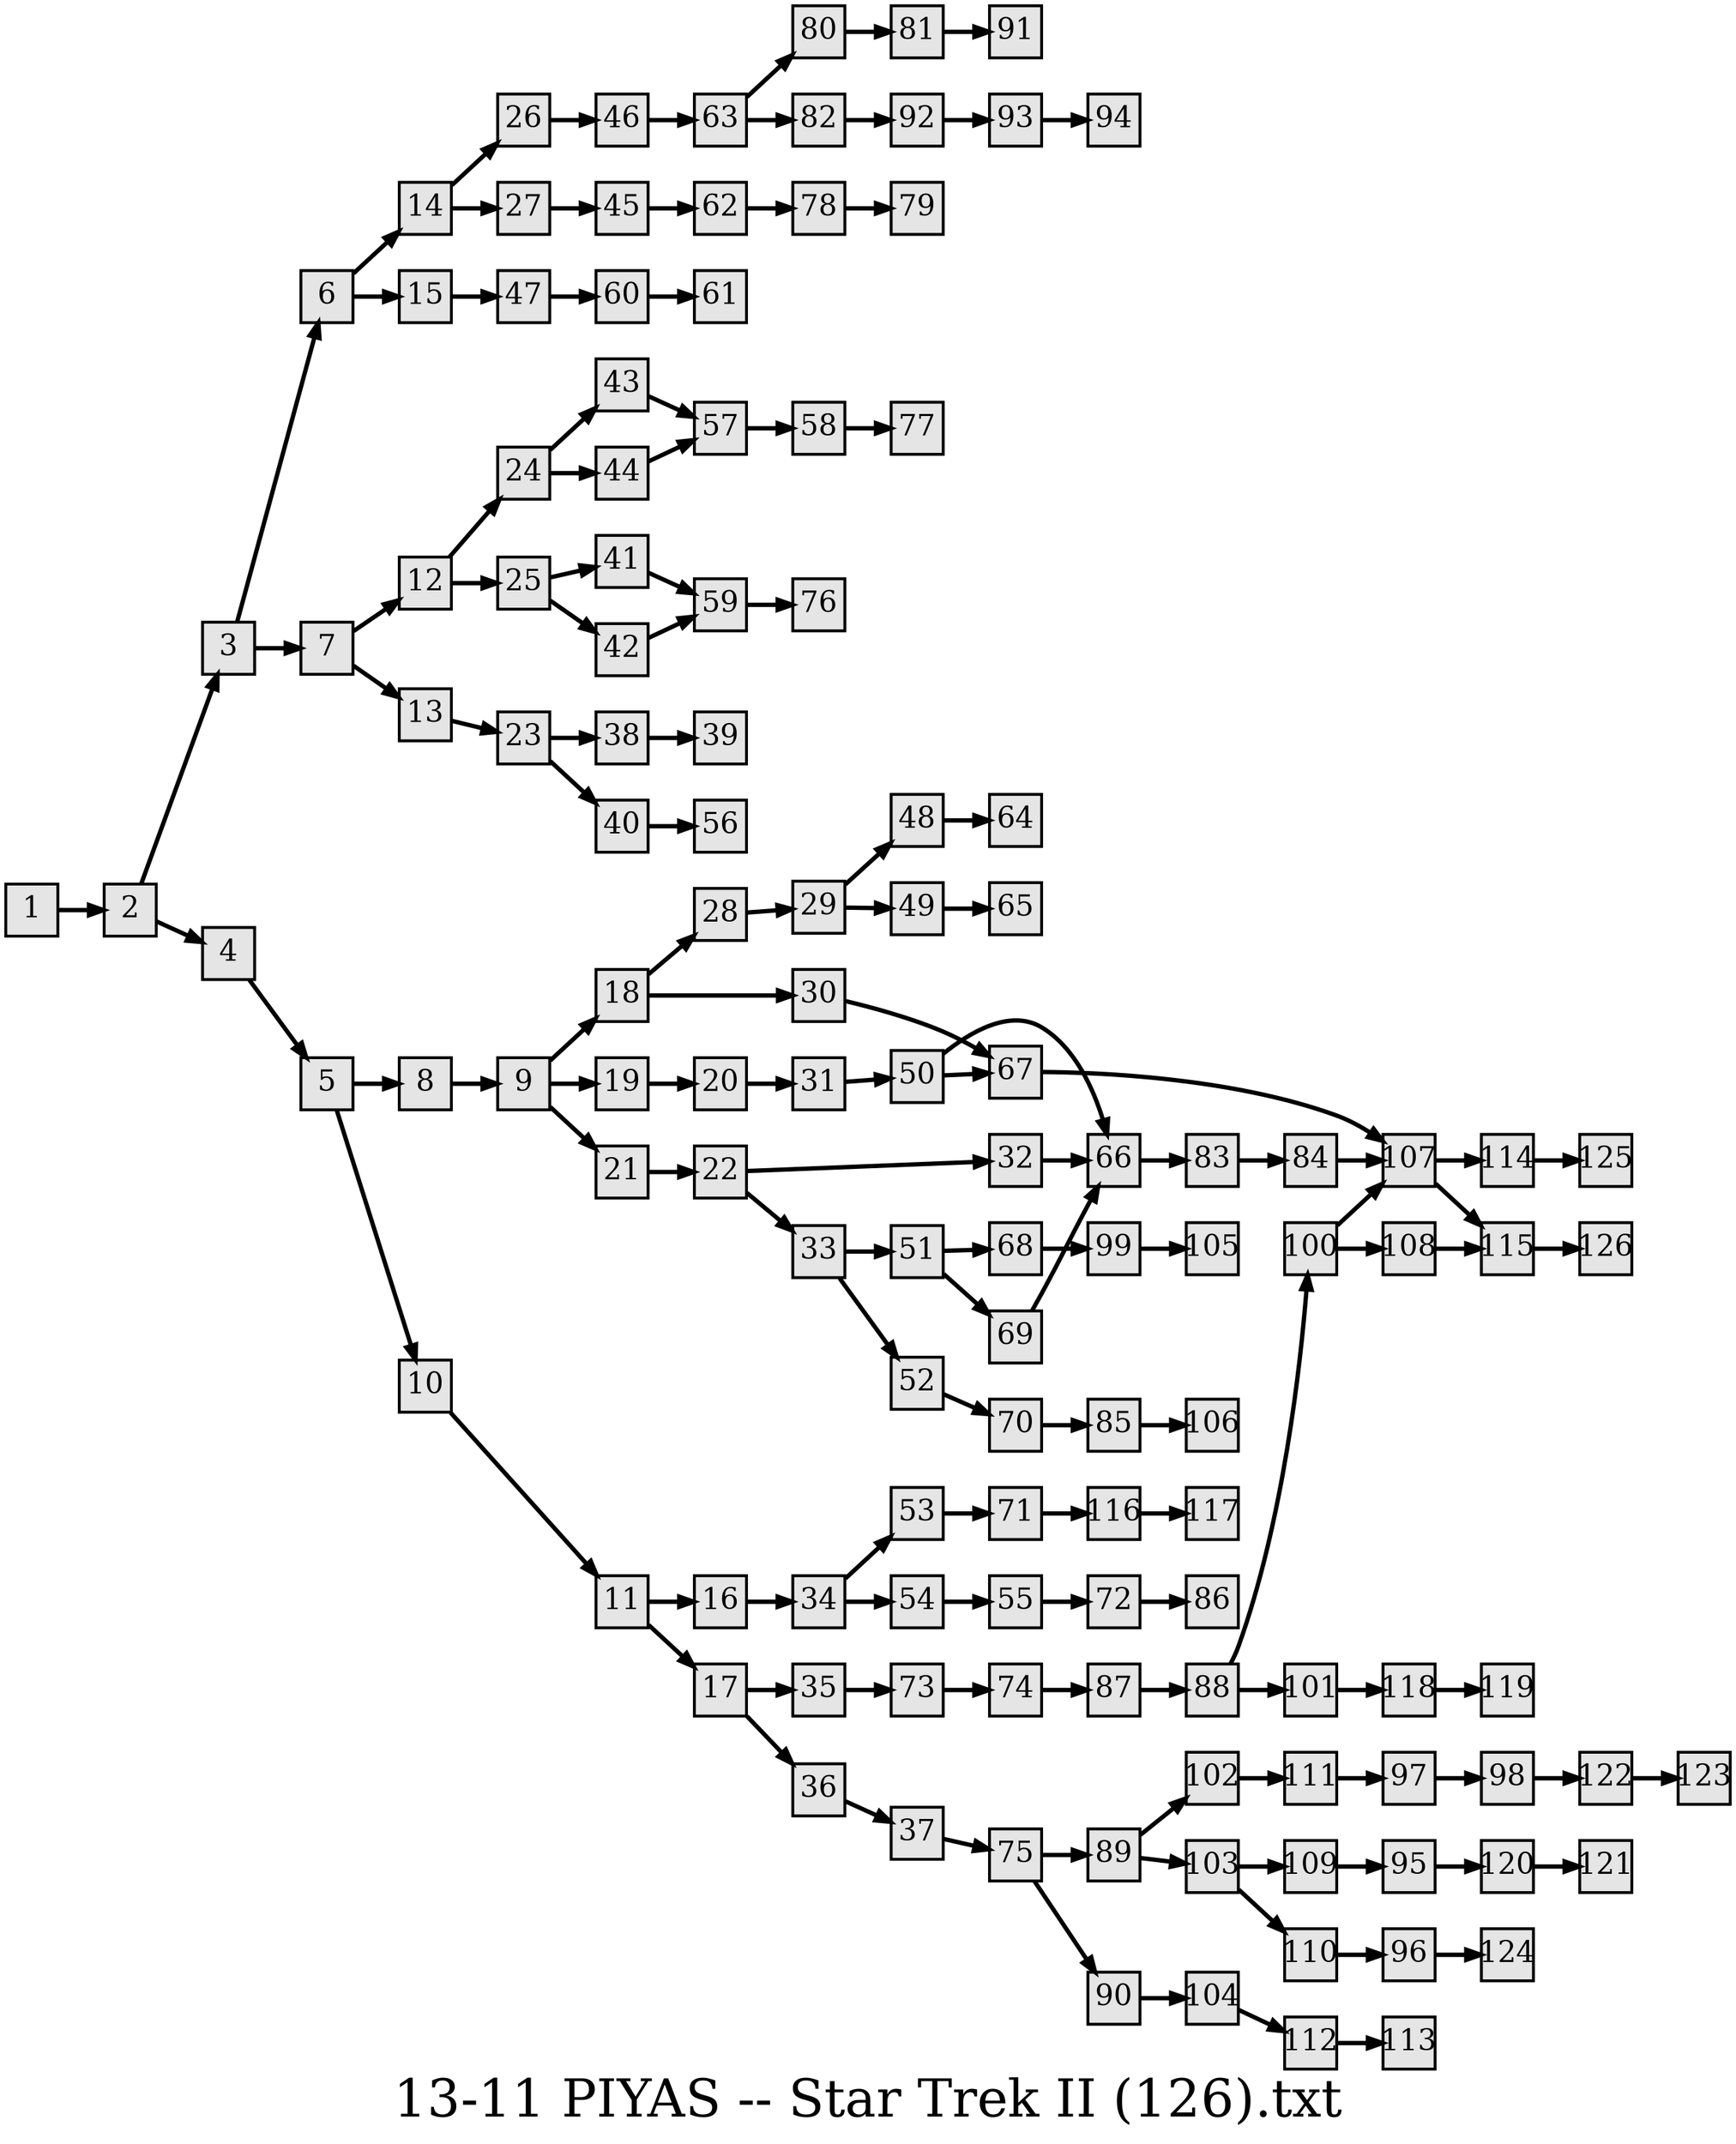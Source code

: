 digraph g{
  graph [ label="13-11 PIYAS -- Star Trek II (126).txt" rankdir=LR, ordering=out, fontsize=36, nodesep="0.35", ranksep="0.45"];
  node  [shape=rect, penwidth=2, fontsize=20, style=filled, fillcolor=grey90, margin="0,0", labelfloat=true, regular=true, fixedsize=true];
  edge  [labelfloat=true, penwidth=3, fontsize=12];
  1 -> 2;
  2 -> 3;
  2 -> 4;
  3 -> 6;
  3 -> 7;
  4 -> 5;
  5 -> 8;
  5 -> 10;
  6 -> 14;
  6 -> 15;
  7 -> 12;
  7 -> 13;
  8 -> 9;
  9 -> 18;
  9 -> 19;
  9 -> 21;
  10 -> 11;
  11 -> 16;
  11 -> 17;
  12 -> 24;
  12 -> 25;
  13 -> 23;
  14 -> 26;
  14 -> 27;
  15 -> 47;
  16 -> 34;
  17 -> 35;
  17 -> 36;
  18 -> 28;
  18 -> 30;
  19 -> 20;
  20 -> 31;
  21 -> 22;
  22 -> 32;
  22 -> 33;
  23 -> 38;
  23 -> 40;
  24 -> 43;
  24 -> 44;
  25 -> 41;
  25 -> 42;
  26 -> 46;
  27 -> 45;
  28 -> 29;
  29 -> 48;
  29 -> 49;
  30 -> 67;
  31 -> 50;
  32 -> 66;
  33 -> 51;
  33 -> 52;
  34 -> 53;
  34 -> 54;
  35 -> 73;
  36 -> 37;
  37 -> 75;
  38 -> 39;
  40 -> 56;
  41 -> 59;
  42 -> 59;
  43 -> 57;
  44 -> 57;
  45 -> 62;
  46 -> 63;
  47 -> 60;
  48 -> 64;
  49 -> 65;
  50 -> 66;
  50 -> 67;
  51 -> 68;
  51 -> 69;
  52 -> 70;
  53 -> 71;
  54 -> 55;
  55 -> 72;
  57 -> 58;
  58 -> 77;
  59 -> 76;
  60 -> 61;
  62 -> 78;
  63 -> 80;
  63 -> 82;
  66 -> 83;
  67 -> 107;
  68 -> 99;
  69 -> 66;
  70 -> 85;
  71 -> 116;
  72 -> 86;
  73 -> 74;
  74 -> 87;
  75 -> 89;
  75 -> 90;
  78 -> 79;
  80 -> 81;
  81 -> 91;
  82 -> 92;
  83 -> 84;
  84 -> 107;
  85 -> 106;
  87 -> 88;
  88 -> 100;
  88 -> 101;
  89 -> 102;
  89 -> 103;
  90 -> 104;
  92 -> 93;
  93 -> 94;
  95 -> 120;
  96 -> 124;
  97 -> 98;
  98 -> 122;
  99 -> 105;
  100 -> 107;
  100 -> 108;
  101 -> 118;
  102 -> 111;
  103 -> 109;
  103 -> 110;
  104 -> 112;
  107 -> 114;
  107 -> 115;
  108 -> 115;
  109 -> 95;
  110 -> 96;
  111 -> 97;
  112 -> 113;
  114 -> 125;
  115 -> 126;
  116 -> 117;
  118 -> 119;
  120 -> 121;
  122 -> 123;
}

